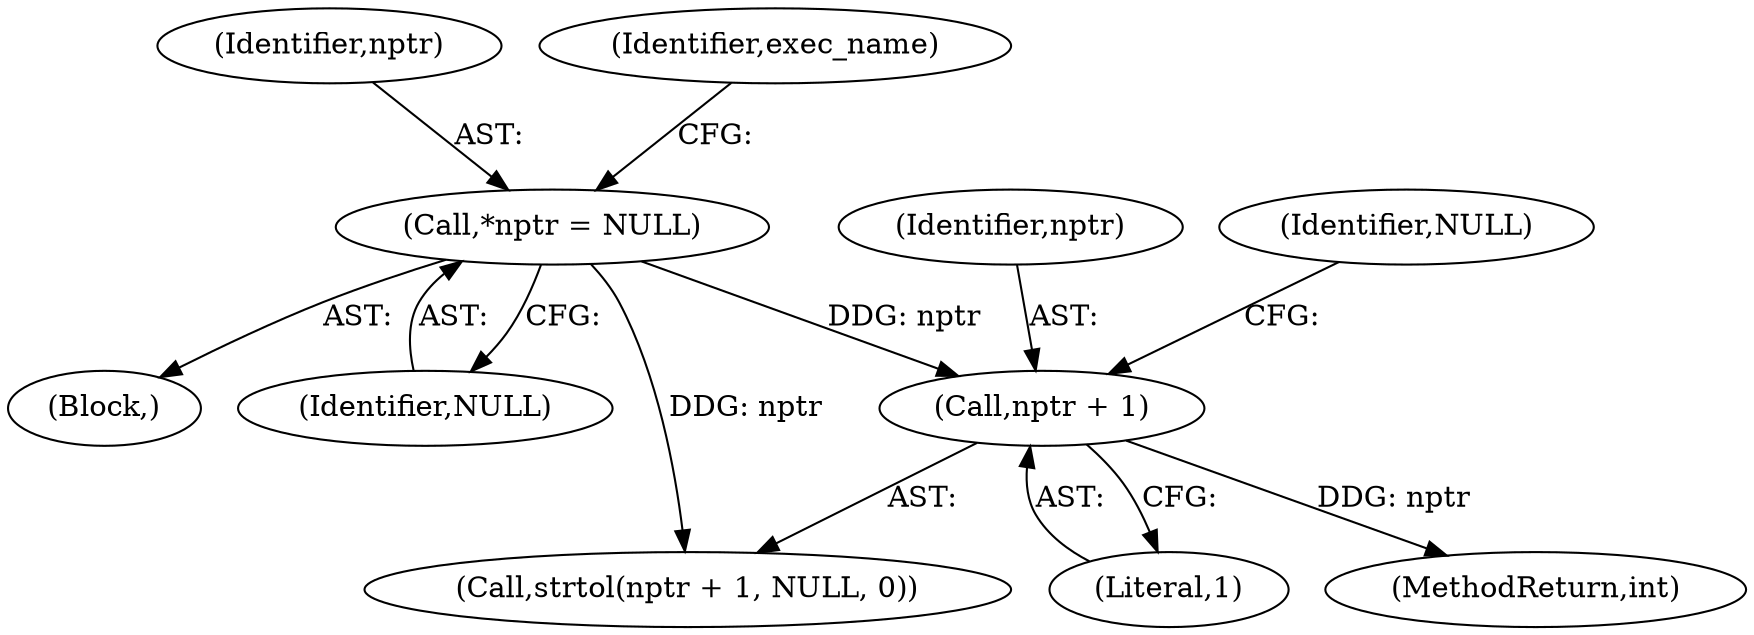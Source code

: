 digraph "0_Android_5a9753fca56f0eeb9f61e342b2fccffc364f9426_1@pointer" {
"1000192" [label="(Call,nptr + 1)"];
"1000138" [label="(Call,*nptr = NULL)"];
"1000140" [label="(Identifier,NULL)"];
"1000138" [label="(Call,*nptr = NULL)"];
"1000191" [label="(Call,strtol(nptr + 1, NULL, 0))"];
"1000103" [label="(Block,)"];
"1000139" [label="(Identifier,nptr)"];
"1000142" [label="(Identifier,exec_name)"];
"1000195" [label="(Identifier,NULL)"];
"1000192" [label="(Call,nptr + 1)"];
"1000193" [label="(Identifier,nptr)"];
"1000373" [label="(MethodReturn,int)"];
"1000194" [label="(Literal,1)"];
"1000192" -> "1000191"  [label="AST: "];
"1000192" -> "1000194"  [label="CFG: "];
"1000193" -> "1000192"  [label="AST: "];
"1000194" -> "1000192"  [label="AST: "];
"1000195" -> "1000192"  [label="CFG: "];
"1000192" -> "1000373"  [label="DDG: nptr"];
"1000138" -> "1000192"  [label="DDG: nptr"];
"1000138" -> "1000103"  [label="AST: "];
"1000138" -> "1000140"  [label="CFG: "];
"1000139" -> "1000138"  [label="AST: "];
"1000140" -> "1000138"  [label="AST: "];
"1000142" -> "1000138"  [label="CFG: "];
"1000138" -> "1000191"  [label="DDG: nptr"];
}
